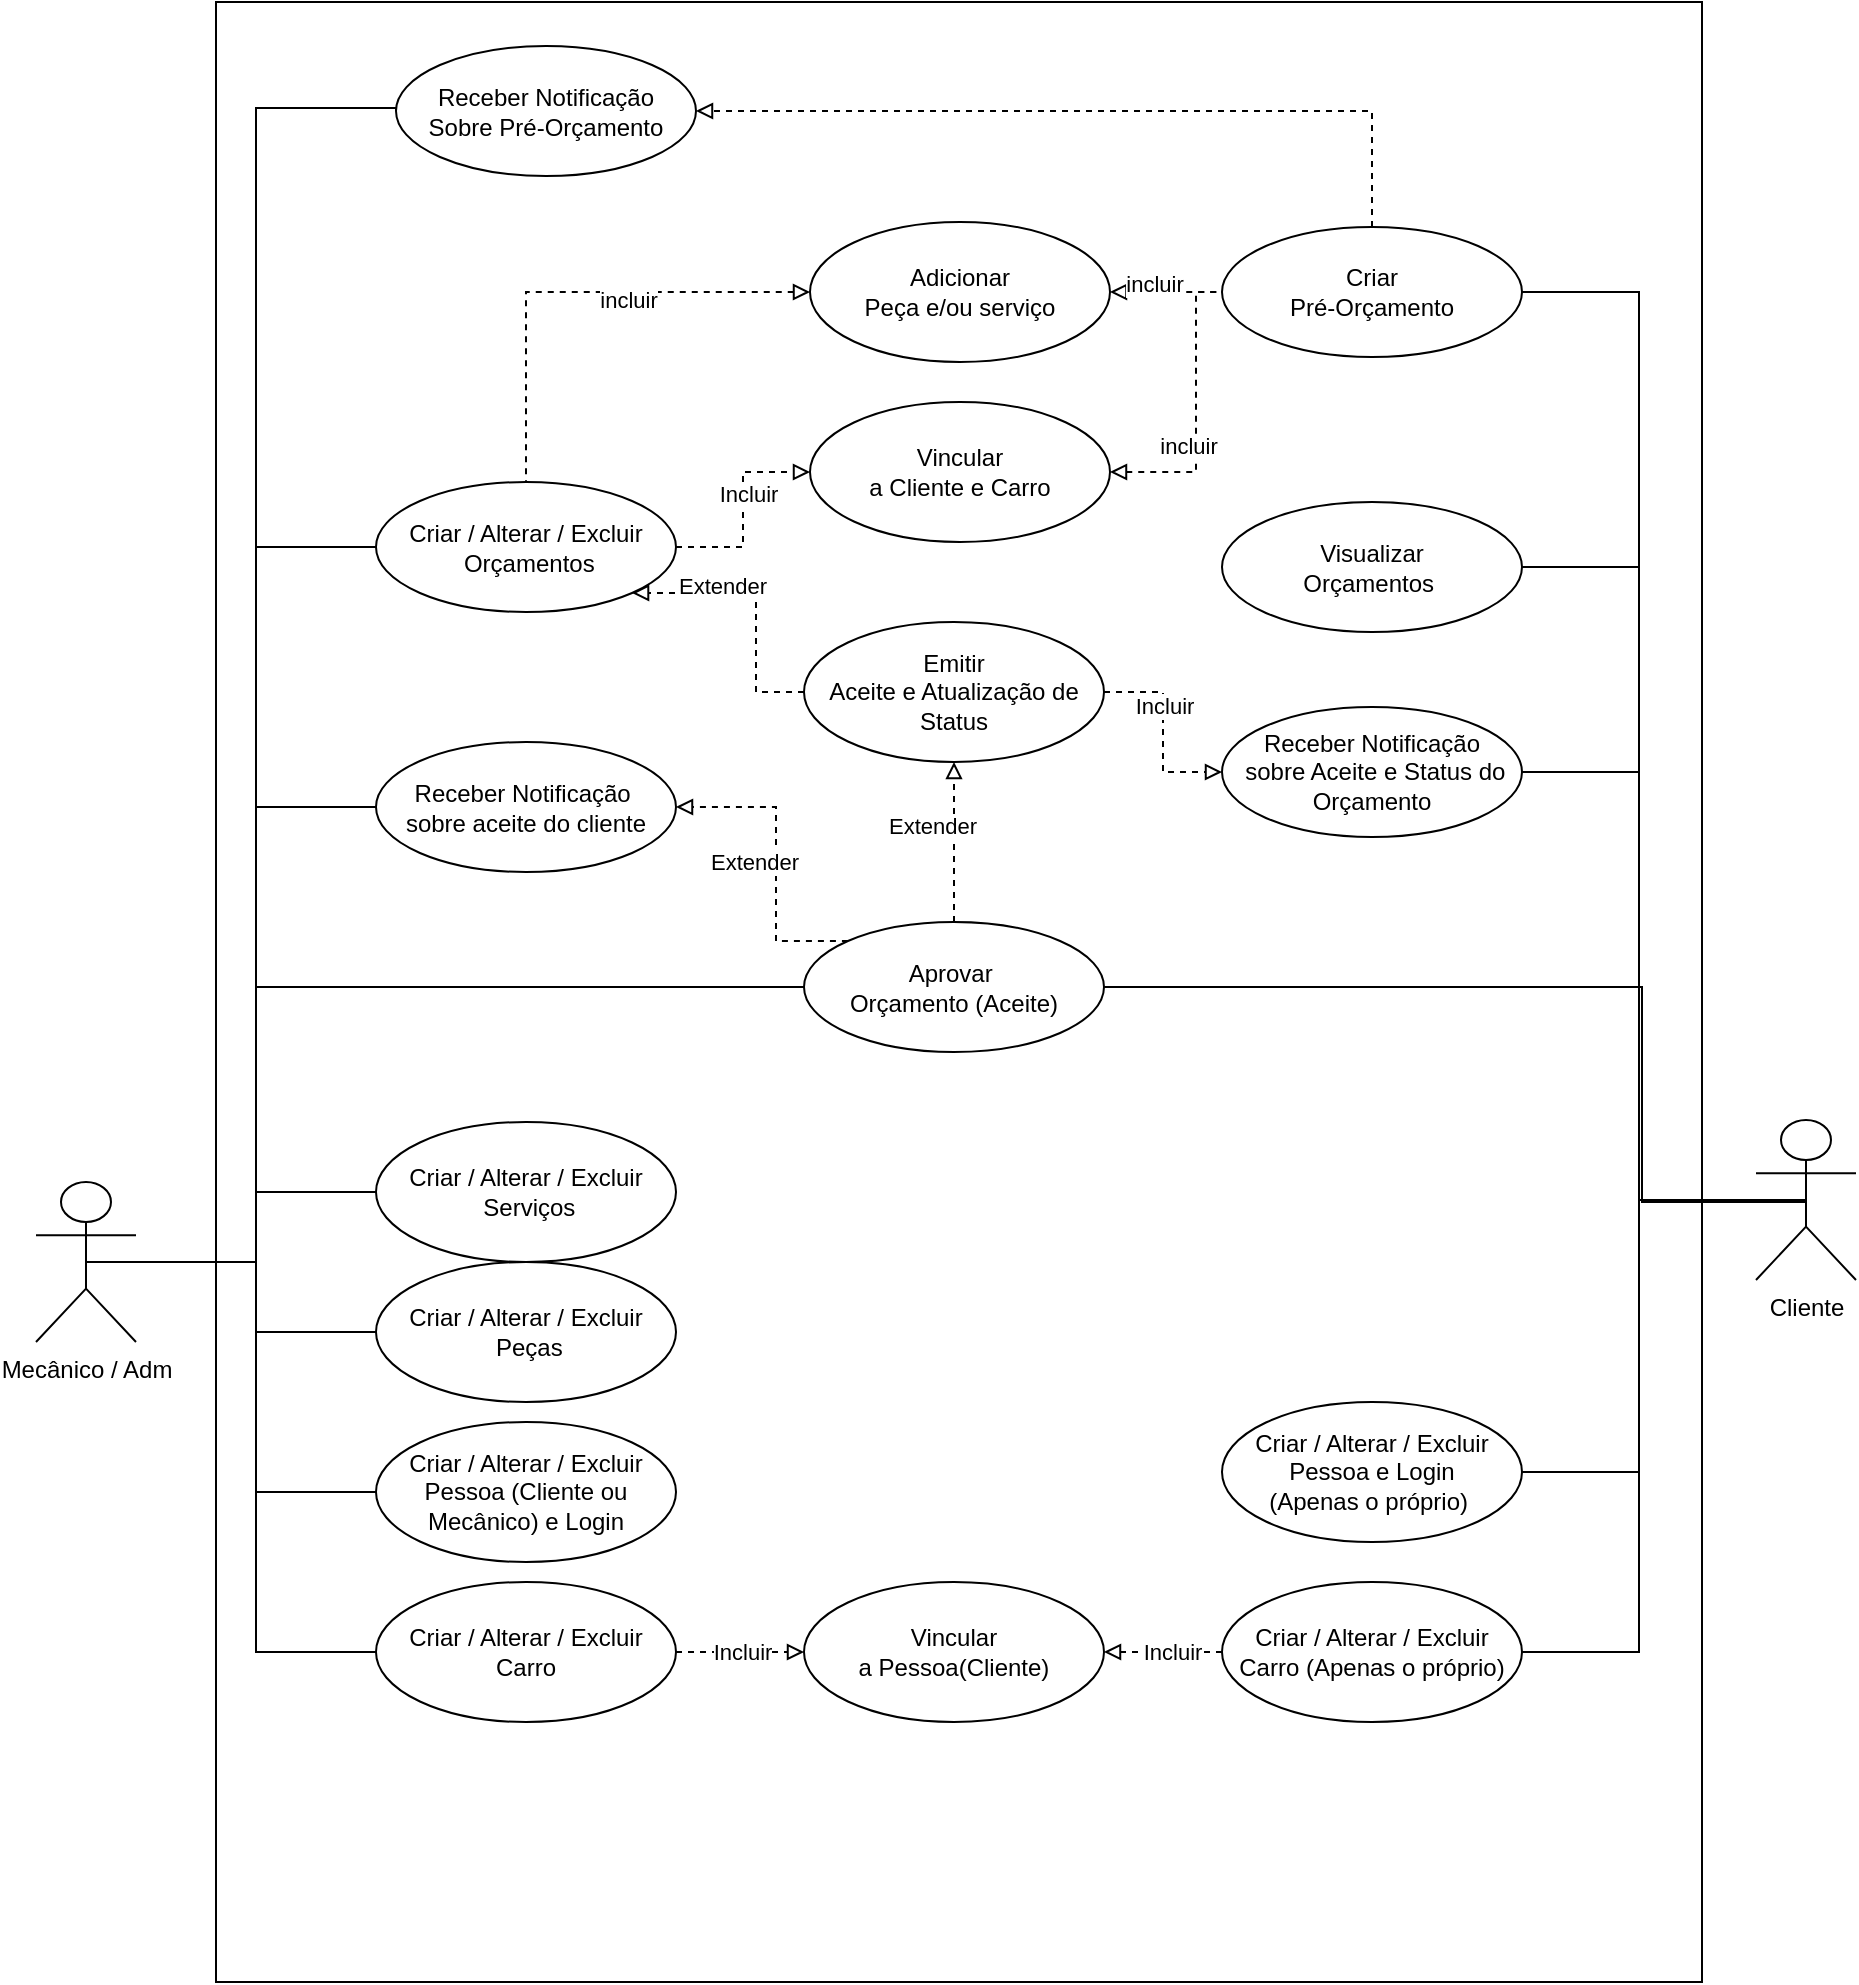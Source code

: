 <mxfile version="20.8.18" type="device"><diagram name="Página-1" id="3pniGXJHh8PbYdRq8wVC"><mxGraphModel dx="1581" dy="639" grid="1" gridSize="10" guides="1" tooltips="1" connect="1" arrows="1" fold="1" page="1" pageScale="1" pageWidth="827" pageHeight="1169" math="0" shadow="0"><root><mxCell id="0"/><mxCell id="1" parent="0"/><mxCell id="y42OrjSeI0-JP4HHdPTN-3" value="" style="rounded=0;whiteSpace=wrap;html=1;" vertex="1" parent="1"><mxGeometry x="130" y="530" width="743" height="990" as="geometry"/></mxCell><mxCell id="y42OrjSeI0-JP4HHdPTN-4" value="Criar / Alterar / Excluir&lt;br style=&quot;border-color: var(--border-color);&quot;&gt;&lt;span style=&quot;&quot;&gt;&amp;nbsp;Serviços&lt;/span&gt;" style="ellipse;whiteSpace=wrap;html=1;" vertex="1" parent="1"><mxGeometry x="210" y="1090" width="150" height="70" as="geometry"/></mxCell><mxCell id="y42OrjSeI0-JP4HHdPTN-8" style="edgeStyle=orthogonalEdgeStyle;rounded=0;orthogonalLoop=1;jettySize=auto;html=1;exitX=0.5;exitY=0.5;exitDx=0;exitDy=0;exitPerimeter=0;entryX=0;entryY=0.5;entryDx=0;entryDy=0;endArrow=none;endFill=0;" edge="1" parent="1" source="y42OrjSeI0-JP4HHdPTN-5" target="y42OrjSeI0-JP4HHdPTN-4"><mxGeometry relative="1" as="geometry"/></mxCell><mxCell id="y42OrjSeI0-JP4HHdPTN-17" style="edgeStyle=orthogonalEdgeStyle;shape=connector;rounded=0;orthogonalLoop=1;jettySize=auto;html=1;exitX=0.5;exitY=0.5;exitDx=0;exitDy=0;exitPerimeter=0;entryX=0;entryY=0.5;entryDx=0;entryDy=0;labelBackgroundColor=default;strokeColor=default;fontFamily=Helvetica;fontSize=11;fontColor=default;endArrow=none;endFill=0;" edge="1" parent="1" source="y42OrjSeI0-JP4HHdPTN-5" target="y42OrjSeI0-JP4HHdPTN-9"><mxGeometry relative="1" as="geometry"/></mxCell><mxCell id="y42OrjSeI0-JP4HHdPTN-18" style="edgeStyle=orthogonalEdgeStyle;shape=connector;rounded=0;orthogonalLoop=1;jettySize=auto;html=1;exitX=0.5;exitY=0.5;exitDx=0;exitDy=0;exitPerimeter=0;entryX=0;entryY=0.5;entryDx=0;entryDy=0;labelBackgroundColor=default;strokeColor=default;fontFamily=Helvetica;fontSize=11;fontColor=default;endArrow=none;endFill=0;" edge="1" parent="1" source="y42OrjSeI0-JP4HHdPTN-5" target="y42OrjSeI0-JP4HHdPTN-10"><mxGeometry relative="1" as="geometry"/></mxCell><mxCell id="y42OrjSeI0-JP4HHdPTN-20" style="edgeStyle=orthogonalEdgeStyle;shape=connector;rounded=0;orthogonalLoop=1;jettySize=auto;html=1;exitX=0.5;exitY=0.5;exitDx=0;exitDy=0;exitPerimeter=0;entryX=0;entryY=0.5;entryDx=0;entryDy=0;labelBackgroundColor=default;strokeColor=default;fontFamily=Helvetica;fontSize=11;fontColor=default;endArrow=none;endFill=0;" edge="1" parent="1" source="y42OrjSeI0-JP4HHdPTN-5" target="y42OrjSeI0-JP4HHdPTN-19"><mxGeometry relative="1" as="geometry"/></mxCell><mxCell id="y42OrjSeI0-JP4HHdPTN-29" style="edgeStyle=orthogonalEdgeStyle;shape=connector;rounded=0;orthogonalLoop=1;jettySize=auto;html=1;exitX=0.5;exitY=0.5;exitDx=0;exitDy=0;exitPerimeter=0;entryX=0;entryY=0.5;entryDx=0;entryDy=0;labelBackgroundColor=default;strokeColor=default;fontFamily=Helvetica;fontSize=11;fontColor=default;endArrow=none;endFill=0;" edge="1" parent="1" source="y42OrjSeI0-JP4HHdPTN-5" target="y42OrjSeI0-JP4HHdPTN-28"><mxGeometry relative="1" as="geometry"/></mxCell><mxCell id="y42OrjSeI0-JP4HHdPTN-46" style="edgeStyle=orthogonalEdgeStyle;shape=connector;rounded=0;orthogonalLoop=1;jettySize=auto;html=1;exitX=0.5;exitY=0.5;exitDx=0;exitDy=0;exitPerimeter=0;entryX=0;entryY=0.5;entryDx=0;entryDy=0;labelBackgroundColor=default;strokeColor=default;fontFamily=Helvetica;fontSize=11;fontColor=default;endArrow=none;endFill=0;" edge="1" parent="1" source="y42OrjSeI0-JP4HHdPTN-5" target="y42OrjSeI0-JP4HHdPTN-41"><mxGeometry relative="1" as="geometry"><Array as="points"><mxPoint x="150" y="1160"/><mxPoint x="150" y="1023"/></Array></mxGeometry></mxCell><mxCell id="y42OrjSeI0-JP4HHdPTN-70" style="edgeStyle=orthogonalEdgeStyle;shape=connector;rounded=0;orthogonalLoop=1;jettySize=auto;html=1;exitX=0.5;exitY=0.5;exitDx=0;exitDy=0;exitPerimeter=0;entryX=0;entryY=0.5;entryDx=0;entryDy=0;labelBackgroundColor=default;strokeColor=default;fontFamily=Helvetica;fontSize=11;fontColor=default;endArrow=none;endFill=0;" edge="1" parent="1" source="y42OrjSeI0-JP4HHdPTN-5" target="y42OrjSeI0-JP4HHdPTN-68"><mxGeometry relative="1" as="geometry"><Array as="points"><mxPoint x="150" y="1160"/><mxPoint x="150" y="583"/></Array></mxGeometry></mxCell><mxCell id="y42OrjSeI0-JP4HHdPTN-89" style="edgeStyle=orthogonalEdgeStyle;shape=connector;rounded=0;orthogonalLoop=1;jettySize=auto;html=1;exitX=0.5;exitY=0.5;exitDx=0;exitDy=0;exitPerimeter=0;entryX=0;entryY=0.5;entryDx=0;entryDy=0;labelBackgroundColor=default;strokeColor=default;fontFamily=Helvetica;fontSize=11;fontColor=default;endArrow=none;endFill=0;" edge="1" parent="1" source="y42OrjSeI0-JP4HHdPTN-5" target="y42OrjSeI0-JP4HHdPTN-88"><mxGeometry relative="1" as="geometry"><Array as="points"><mxPoint x="150" y="1160"/><mxPoint x="150" y="933"/></Array></mxGeometry></mxCell><mxCell id="y42OrjSeI0-JP4HHdPTN-5" value="Mecânico / Adm" style="shape=umlActor;verticalLabelPosition=bottom;verticalAlign=top;html=1;" vertex="1" parent="1"><mxGeometry x="40" y="1120" width="50" height="80" as="geometry"/></mxCell><mxCell id="y42OrjSeI0-JP4HHdPTN-25" style="edgeStyle=orthogonalEdgeStyle;shape=connector;rounded=0;orthogonalLoop=1;jettySize=auto;html=1;exitX=1;exitY=0.5;exitDx=0;exitDy=0;entryX=0;entryY=0.5;entryDx=0;entryDy=0;labelBackgroundColor=default;strokeColor=none;fontFamily=Helvetica;fontSize=11;fontColor=default;endArrow=classic;fillColor=none;gradientColor=none;" edge="1" parent="1" source="y42OrjSeI0-JP4HHdPTN-9" target="y42OrjSeI0-JP4HHdPTN-24"><mxGeometry relative="1" as="geometry"/></mxCell><mxCell id="y42OrjSeI0-JP4HHdPTN-26" style="edgeStyle=orthogonalEdgeStyle;shape=connector;rounded=0;orthogonalLoop=1;jettySize=auto;html=1;exitX=1;exitY=0.5;exitDx=0;exitDy=0;entryX=0;entryY=0.5;entryDx=0;entryDy=0;dashed=1;labelBackgroundColor=default;strokeColor=default;fontFamily=Helvetica;fontSize=11;fontColor=default;startArrow=none;startFill=0;endArrow=block;endFill=0;" edge="1" parent="1" source="y42OrjSeI0-JP4HHdPTN-9" target="y42OrjSeI0-JP4HHdPTN-24"><mxGeometry relative="1" as="geometry"/></mxCell><mxCell id="y42OrjSeI0-JP4HHdPTN-27" value="Incluir" style="edgeLabel;html=1;align=center;verticalAlign=middle;resizable=0;points=[];fontSize=11;fontFamily=Helvetica;fontColor=default;" vertex="1" connectable="0" parent="y42OrjSeI0-JP4HHdPTN-26"><mxGeometry x="0.155" y="-2" relative="1" as="geometry"><mxPoint as="offset"/></mxGeometry></mxCell><mxCell id="y42OrjSeI0-JP4HHdPTN-9" value="Criar / Alterar / Excluir&lt;br style=&quot;border-color: var(--border-color);&quot;&gt;&lt;span style=&quot;&quot;&gt;&amp;nbsp;Orçamentos&lt;/span&gt;" style="ellipse;whiteSpace=wrap;html=1;" vertex="1" parent="1"><mxGeometry x="210" y="770" width="150" height="65" as="geometry"/></mxCell><mxCell id="y42OrjSeI0-JP4HHdPTN-10" value="Criar / Alterar / Excluir&lt;br style=&quot;border-color: var(--border-color);&quot;&gt;&lt;span style=&quot;&quot;&gt;&amp;nbsp;Peças&lt;/span&gt;" style="ellipse;whiteSpace=wrap;html=1;" vertex="1" parent="1"><mxGeometry x="210" y="1160" width="150" height="70" as="geometry"/></mxCell><mxCell id="y42OrjSeI0-JP4HHdPTN-13" style="edgeStyle=orthogonalEdgeStyle;rounded=0;orthogonalLoop=1;jettySize=auto;html=1;exitX=0;exitY=0.5;exitDx=0;exitDy=0;dashed=1;endArrow=none;endFill=0;startArrow=block;startFill=0;" edge="1" parent="1" source="y42OrjSeI0-JP4HHdPTN-12" target="y42OrjSeI0-JP4HHdPTN-9"><mxGeometry relative="1" as="geometry"/></mxCell><mxCell id="y42OrjSeI0-JP4HHdPTN-14" value="incluir" style="edgeLabel;html=1;align=center;verticalAlign=middle;resizable=0;points=[];" vertex="1" connectable="0" parent="y42OrjSeI0-JP4HHdPTN-13"><mxGeometry x="-0.227" y="4" relative="1" as="geometry"><mxPoint as="offset"/></mxGeometry></mxCell><mxCell id="y42OrjSeI0-JP4HHdPTN-12" value="Adicionar&lt;br&gt;Peça e/ou serviço" style="ellipse;whiteSpace=wrap;html=1;" vertex="1" parent="1"><mxGeometry x="427" y="640" width="150" height="70" as="geometry"/></mxCell><mxCell id="y42OrjSeI0-JP4HHdPTN-19" value="Criar / Alterar / Excluir&lt;br style=&quot;border-color: var(--border-color);&quot;&gt;Pessoa (Cliente ou Mecânico) e Login" style="ellipse;whiteSpace=wrap;html=1;" vertex="1" parent="1"><mxGeometry x="210" y="1240" width="150" height="70" as="geometry"/></mxCell><mxCell id="y42OrjSeI0-JP4HHdPTN-24" value="Vincular&lt;br&gt;a Cliente e Carro" style="ellipse;whiteSpace=wrap;html=1;" vertex="1" parent="1"><mxGeometry x="427" y="730" width="150" height="70" as="geometry"/></mxCell><mxCell id="y42OrjSeI0-JP4HHdPTN-33" style="edgeStyle=orthogonalEdgeStyle;shape=connector;rounded=0;orthogonalLoop=1;jettySize=auto;html=1;exitX=1;exitY=0.5;exitDx=0;exitDy=0;entryX=0;entryY=0.5;entryDx=0;entryDy=0;dashed=1;labelBackgroundColor=default;strokeColor=default;fontFamily=Helvetica;fontSize=11;fontColor=default;startArrow=none;startFill=0;endArrow=block;endFill=0;" edge="1" parent="1" source="y42OrjSeI0-JP4HHdPTN-28" target="y42OrjSeI0-JP4HHdPTN-30"><mxGeometry relative="1" as="geometry"/></mxCell><mxCell id="y42OrjSeI0-JP4HHdPTN-34" value="Incluir" style="edgeLabel;html=1;align=center;verticalAlign=middle;resizable=0;points=[];fontSize=11;fontFamily=Helvetica;fontColor=default;" vertex="1" connectable="0" parent="y42OrjSeI0-JP4HHdPTN-33"><mxGeometry x="-0.394" y="1" relative="1" as="geometry"><mxPoint x="13" y="1" as="offset"/></mxGeometry></mxCell><mxCell id="y42OrjSeI0-JP4HHdPTN-28" value="Criar / Alterar / Excluir&lt;br style=&quot;border-color: var(--border-color);&quot;&gt;Carro" style="ellipse;whiteSpace=wrap;html=1;" vertex="1" parent="1"><mxGeometry x="210" y="1320" width="150" height="70" as="geometry"/></mxCell><mxCell id="y42OrjSeI0-JP4HHdPTN-30" value="Vincular&lt;br&gt;a Pessoa(Cliente)" style="ellipse;whiteSpace=wrap;html=1;" vertex="1" parent="1"><mxGeometry x="424" y="1320" width="150" height="70" as="geometry"/></mxCell><mxCell id="y42OrjSeI0-JP4HHdPTN-55" style="edgeStyle=orthogonalEdgeStyle;shape=connector;rounded=0;orthogonalLoop=1;jettySize=auto;html=1;exitX=1;exitY=0.5;exitDx=0;exitDy=0;entryX=0;entryY=0.5;entryDx=0;entryDy=0;dashed=1;labelBackgroundColor=default;strokeColor=default;fontFamily=Helvetica;fontSize=11;fontColor=default;startArrow=none;startFill=0;endArrow=block;endFill=0;" edge="1" parent="1" source="y42OrjSeI0-JP4HHdPTN-38" target="y42OrjSeI0-JP4HHdPTN-50"><mxGeometry relative="1" as="geometry"/></mxCell><mxCell id="y42OrjSeI0-JP4HHdPTN-56" value="Incluir" style="edgeLabel;html=1;align=center;verticalAlign=middle;resizable=0;points=[];fontSize=11;fontFamily=Helvetica;fontColor=default;" vertex="1" connectable="0" parent="y42OrjSeI0-JP4HHdPTN-55"><mxGeometry x="-0.264" relative="1" as="geometry"><mxPoint as="offset"/></mxGeometry></mxCell><mxCell id="y42OrjSeI0-JP4HHdPTN-38" value="Emitir&lt;br&gt;Aceite e Atualização de Status" style="ellipse;whiteSpace=wrap;html=1;" vertex="1" parent="1"><mxGeometry x="424" y="840" width="150" height="70" as="geometry"/></mxCell><mxCell id="y42OrjSeI0-JP4HHdPTN-41" value="Aprovar&amp;nbsp;&lt;br&gt;Orçamento (Aceite)" style="ellipse;whiteSpace=wrap;html=1;" vertex="1" parent="1"><mxGeometry x="424" y="990" width="150" height="65" as="geometry"/></mxCell><mxCell id="y42OrjSeI0-JP4HHdPTN-44" style="edgeStyle=orthogonalEdgeStyle;shape=connector;rounded=0;orthogonalLoop=1;jettySize=auto;html=1;exitX=0.5;exitY=0;exitDx=0;exitDy=0;entryX=0.5;entryY=1;entryDx=0;entryDy=0;dashed=1;labelBackgroundColor=default;strokeColor=default;fontFamily=Helvetica;fontSize=11;fontColor=default;startArrow=none;startFill=0;endArrow=block;endFill=0;" edge="1" parent="1" source="y42OrjSeI0-JP4HHdPTN-41" target="y42OrjSeI0-JP4HHdPTN-38"><mxGeometry relative="1" as="geometry"><mxPoint x="434" y="925" as="sourcePoint"/><mxPoint x="348" y="835" as="targetPoint"/><Array as="points"><mxPoint x="499" y="970"/><mxPoint x="499" y="970"/></Array></mxGeometry></mxCell><mxCell id="y42OrjSeI0-JP4HHdPTN-45" value="Extender" style="edgeLabel;html=1;align=center;verticalAlign=middle;resizable=0;points=[];fontSize=11;fontFamily=Helvetica;fontColor=default;" vertex="1" connectable="0" parent="y42OrjSeI0-JP4HHdPTN-44"><mxGeometry x="0.155" y="-2" relative="1" as="geometry"><mxPoint x="-13" y="-2" as="offset"/></mxGeometry></mxCell><mxCell id="y42OrjSeI0-JP4HHdPTN-49" style="edgeStyle=orthogonalEdgeStyle;shape=connector;rounded=0;orthogonalLoop=1;jettySize=auto;html=1;exitX=0.5;exitY=0.5;exitDx=0;exitDy=0;exitPerimeter=0;entryX=1;entryY=0.5;entryDx=0;entryDy=0;labelBackgroundColor=default;strokeColor=default;fontFamily=Helvetica;fontSize=11;fontColor=default;endArrow=none;endFill=0;" edge="1" parent="1" source="y42OrjSeI0-JP4HHdPTN-47" target="y42OrjSeI0-JP4HHdPTN-48"><mxGeometry relative="1" as="geometry"/></mxCell><mxCell id="y42OrjSeI0-JP4HHdPTN-51" style="edgeStyle=orthogonalEdgeStyle;shape=connector;rounded=0;orthogonalLoop=1;jettySize=auto;html=1;exitX=0.5;exitY=0.5;exitDx=0;exitDy=0;exitPerimeter=0;entryX=1;entryY=0.5;entryDx=0;entryDy=0;labelBackgroundColor=default;strokeColor=default;fontFamily=Helvetica;fontSize=11;fontColor=default;endArrow=none;endFill=0;" edge="1" parent="1" source="y42OrjSeI0-JP4HHdPTN-47" target="y42OrjSeI0-JP4HHdPTN-50"><mxGeometry relative="1" as="geometry"/></mxCell><mxCell id="y42OrjSeI0-JP4HHdPTN-59" style="edgeStyle=orthogonalEdgeStyle;shape=connector;rounded=0;orthogonalLoop=1;jettySize=auto;html=1;exitX=0.5;exitY=0.5;exitDx=0;exitDy=0;exitPerimeter=0;entryX=1;entryY=0.5;entryDx=0;entryDy=0;labelBackgroundColor=default;strokeColor=default;fontFamily=Helvetica;fontSize=11;fontColor=default;endArrow=none;endFill=0;" edge="1" parent="1" source="y42OrjSeI0-JP4HHdPTN-47" target="y42OrjSeI0-JP4HHdPTN-57"><mxGeometry relative="1" as="geometry"/></mxCell><mxCell id="y42OrjSeI0-JP4HHdPTN-67" style="edgeStyle=orthogonalEdgeStyle;shape=connector;rounded=0;orthogonalLoop=1;jettySize=auto;html=1;exitX=0.5;exitY=0.5;exitDx=0;exitDy=0;exitPerimeter=0;entryX=1;entryY=0.5;entryDx=0;entryDy=0;labelBackgroundColor=default;strokeColor=default;fontFamily=Helvetica;fontSize=11;fontColor=default;endArrow=none;endFill=0;" edge="1" parent="1" source="y42OrjSeI0-JP4HHdPTN-47" target="y42OrjSeI0-JP4HHdPTN-41"><mxGeometry relative="1" as="geometry"><Array as="points"><mxPoint x="843" y="1130"/><mxPoint x="843" y="1023"/></Array></mxGeometry></mxCell><mxCell id="y42OrjSeI0-JP4HHdPTN-86" style="edgeStyle=orthogonalEdgeStyle;shape=connector;rounded=0;orthogonalLoop=1;jettySize=auto;html=1;exitX=0.5;exitY=0.5;exitDx=0;exitDy=0;exitPerimeter=0;entryX=1;entryY=0.5;entryDx=0;entryDy=0;labelBackgroundColor=default;strokeColor=default;fontFamily=Helvetica;fontSize=11;fontColor=default;endArrow=none;endFill=0;" edge="1" parent="1" source="y42OrjSeI0-JP4HHdPTN-47" target="y42OrjSeI0-JP4HHdPTN-79"><mxGeometry relative="1" as="geometry"/></mxCell><mxCell id="y42OrjSeI0-JP4HHdPTN-87" style="edgeStyle=orthogonalEdgeStyle;shape=connector;rounded=0;orthogonalLoop=1;jettySize=auto;html=1;exitX=0.5;exitY=0.5;exitDx=0;exitDy=0;exitPerimeter=0;entryX=1;entryY=0.5;entryDx=0;entryDy=0;labelBackgroundColor=default;strokeColor=default;fontFamily=Helvetica;fontSize=11;fontColor=default;endArrow=none;endFill=0;" edge="1" parent="1" source="y42OrjSeI0-JP4HHdPTN-47" target="y42OrjSeI0-JP4HHdPTN-78"><mxGeometry relative="1" as="geometry"/></mxCell><mxCell id="y42OrjSeI0-JP4HHdPTN-47" value="Cliente" style="shape=umlActor;verticalLabelPosition=bottom;verticalAlign=top;html=1;" vertex="1" parent="1"><mxGeometry x="900" y="1089" width="50" height="80" as="geometry"/></mxCell><mxCell id="y42OrjSeI0-JP4HHdPTN-48" value="Visualizar&lt;br&gt;Orçamentos&amp;nbsp;" style="ellipse;whiteSpace=wrap;html=1;" vertex="1" parent="1"><mxGeometry x="633" y="780" width="150" height="65" as="geometry"/></mxCell><mxCell id="y42OrjSeI0-JP4HHdPTN-50" value="Receber Notificação&lt;br&gt;&amp;nbsp;sobre Aceite e Status do Orçamento" style="ellipse;whiteSpace=wrap;html=1;" vertex="1" parent="1"><mxGeometry x="633" y="882.5" width="150" height="65" as="geometry"/></mxCell><mxCell id="y42OrjSeI0-JP4HHdPTN-72" style="edgeStyle=orthogonalEdgeStyle;shape=connector;rounded=0;orthogonalLoop=1;jettySize=auto;html=1;exitX=0.5;exitY=0;exitDx=0;exitDy=0;entryX=1;entryY=0.5;entryDx=0;entryDy=0;dashed=1;labelBackgroundColor=default;strokeColor=default;fontFamily=Helvetica;fontSize=11;fontColor=default;startArrow=none;startFill=0;endArrow=block;endFill=0;" edge="1" parent="1" source="y42OrjSeI0-JP4HHdPTN-57" target="y42OrjSeI0-JP4HHdPTN-68"><mxGeometry relative="1" as="geometry"/></mxCell><mxCell id="y42OrjSeI0-JP4HHdPTN-57" value="Criar&lt;br&gt;Pré-Orçamento" style="ellipse;whiteSpace=wrap;html=1;" vertex="1" parent="1"><mxGeometry x="633" y="642.5" width="150" height="65" as="geometry"/></mxCell><mxCell id="y42OrjSeI0-JP4HHdPTN-61" style="edgeStyle=orthogonalEdgeStyle;rounded=0;orthogonalLoop=1;jettySize=auto;html=1;exitX=1;exitY=0.5;exitDx=0;exitDy=0;dashed=1;endArrow=none;endFill=0;startArrow=block;startFill=0;entryX=0;entryY=0.5;entryDx=0;entryDy=0;" edge="1" parent="1" source="y42OrjSeI0-JP4HHdPTN-12" target="y42OrjSeI0-JP4HHdPTN-57"><mxGeometry relative="1" as="geometry"><mxPoint x="437" y="685" as="sourcePoint"/><mxPoint x="295" y="780" as="targetPoint"/></mxGeometry></mxCell><mxCell id="y42OrjSeI0-JP4HHdPTN-62" value="incluir" style="edgeLabel;html=1;align=center;verticalAlign=middle;resizable=0;points=[];" vertex="1" connectable="0" parent="y42OrjSeI0-JP4HHdPTN-61"><mxGeometry x="-0.227" y="4" relative="1" as="geometry"><mxPoint as="offset"/></mxGeometry></mxCell><mxCell id="y42OrjSeI0-JP4HHdPTN-68" value="Receber Notificação&lt;br&gt;Sobre Pré-Orçamento" style="ellipse;whiteSpace=wrap;html=1;" vertex="1" parent="1"><mxGeometry x="220" y="552" width="150" height="65" as="geometry"/></mxCell><mxCell id="y42OrjSeI0-JP4HHdPTN-74" style="edgeStyle=orthogonalEdgeStyle;rounded=0;orthogonalLoop=1;jettySize=auto;html=1;exitX=1;exitY=0.5;exitDx=0;exitDy=0;dashed=1;endArrow=none;endFill=0;startArrow=block;startFill=0;entryX=0;entryY=0.5;entryDx=0;entryDy=0;" edge="1" parent="1" source="y42OrjSeI0-JP4HHdPTN-24" target="y42OrjSeI0-JP4HHdPTN-57"><mxGeometry relative="1" as="geometry"><mxPoint x="587" y="685" as="sourcePoint"/><mxPoint x="643" y="685" as="targetPoint"/><Array as="points"><mxPoint x="620" y="765"/><mxPoint x="620" y="675"/></Array></mxGeometry></mxCell><mxCell id="y42OrjSeI0-JP4HHdPTN-75" value="incluir" style="edgeLabel;html=1;align=center;verticalAlign=middle;resizable=0;points=[];" vertex="1" connectable="0" parent="y42OrjSeI0-JP4HHdPTN-74"><mxGeometry x="-0.227" y="4" relative="1" as="geometry"><mxPoint as="offset"/></mxGeometry></mxCell><mxCell id="y42OrjSeI0-JP4HHdPTN-78" value="Criar / Alterar / Excluir&lt;br style=&quot;border-color: var(--border-color);&quot;&gt;Pessoa e Login &lt;br&gt;(Apenas o próprio)&amp;nbsp;" style="ellipse;whiteSpace=wrap;html=1;" vertex="1" parent="1"><mxGeometry x="633" y="1230" width="150" height="70" as="geometry"/></mxCell><mxCell id="y42OrjSeI0-JP4HHdPTN-79" value="Criar / Alterar / Excluir&lt;br style=&quot;border-color: var(--border-color);&quot;&gt;Carro (Apenas o próprio)" style="ellipse;whiteSpace=wrap;html=1;" vertex="1" parent="1"><mxGeometry x="633" y="1320" width="150" height="70" as="geometry"/></mxCell><mxCell id="y42OrjSeI0-JP4HHdPTN-80" style="edgeStyle=orthogonalEdgeStyle;shape=connector;rounded=0;orthogonalLoop=1;jettySize=auto;html=1;exitX=0;exitY=0.5;exitDx=0;exitDy=0;entryX=1;entryY=0.5;entryDx=0;entryDy=0;dashed=1;labelBackgroundColor=default;strokeColor=default;fontFamily=Helvetica;fontSize=11;fontColor=default;startArrow=none;startFill=0;endArrow=block;endFill=0;" edge="1" parent="1" source="y42OrjSeI0-JP4HHdPTN-79" target="y42OrjSeI0-JP4HHdPTN-30"><mxGeometry relative="1" as="geometry"><mxPoint x="370" y="1365" as="sourcePoint"/><mxPoint x="434" y="1365" as="targetPoint"/></mxGeometry></mxCell><mxCell id="y42OrjSeI0-JP4HHdPTN-81" value="Incluir" style="edgeLabel;html=1;align=center;verticalAlign=middle;resizable=0;points=[];fontSize=11;fontFamily=Helvetica;fontColor=default;" vertex="1" connectable="0" parent="y42OrjSeI0-JP4HHdPTN-80"><mxGeometry x="-0.394" y="1" relative="1" as="geometry"><mxPoint x="-7" y="-1" as="offset"/></mxGeometry></mxCell><mxCell id="y42OrjSeI0-JP4HHdPTN-88" value="Receber Notificação&amp;nbsp;&lt;br&gt;sobre aceite do cliente" style="ellipse;whiteSpace=wrap;html=1;" vertex="1" parent="1"><mxGeometry x="210" y="900" width="150" height="65" as="geometry"/></mxCell><mxCell id="y42OrjSeI0-JP4HHdPTN-91" style="edgeStyle=orthogonalEdgeStyle;shape=connector;rounded=0;orthogonalLoop=1;jettySize=auto;html=1;exitX=0;exitY=0;exitDx=0;exitDy=0;entryX=1;entryY=0.5;entryDx=0;entryDy=0;dashed=1;labelBackgroundColor=default;strokeColor=default;fontFamily=Helvetica;fontSize=11;fontColor=default;startArrow=none;startFill=0;endArrow=block;endFill=0;" edge="1" parent="1" source="y42OrjSeI0-JP4HHdPTN-41" target="y42OrjSeI0-JP4HHdPTN-88"><mxGeometry relative="1" as="geometry"><mxPoint x="509" y="1000" as="sourcePoint"/><mxPoint x="509" y="920" as="targetPoint"/><Array as="points"><mxPoint x="410" y="1000"/><mxPoint x="410" y="933"/></Array></mxGeometry></mxCell><mxCell id="y42OrjSeI0-JP4HHdPTN-92" value="Extender" style="edgeLabel;html=1;align=center;verticalAlign=middle;resizable=0;points=[];fontSize=11;fontFamily=Helvetica;fontColor=default;" vertex="1" connectable="0" parent="y42OrjSeI0-JP4HHdPTN-91"><mxGeometry x="0.155" y="-2" relative="1" as="geometry"><mxPoint x="-13" y="13" as="offset"/></mxGeometry></mxCell><mxCell id="y42OrjSeI0-JP4HHdPTN-94" style="edgeStyle=orthogonalEdgeStyle;shape=connector;rounded=0;orthogonalLoop=1;jettySize=auto;html=1;exitX=0.5;exitY=1;exitDx=0;exitDy=0;dashed=1;labelBackgroundColor=default;strokeColor=default;fontFamily=Helvetica;fontSize=11;fontColor=default;startArrow=none;startFill=0;endArrow=block;endFill=0;" edge="1" parent="1" source="y42OrjSeI0-JP4HHdPTN-88" target="y42OrjSeI0-JP4HHdPTN-88"><mxGeometry relative="1" as="geometry"/></mxCell><mxCell id="y42OrjSeI0-JP4HHdPTN-95" style="edgeStyle=orthogonalEdgeStyle;shape=connector;rounded=0;orthogonalLoop=1;jettySize=auto;html=1;exitX=0;exitY=0.5;exitDx=0;exitDy=0;entryX=1;entryY=1;entryDx=0;entryDy=0;dashed=1;labelBackgroundColor=default;strokeColor=default;fontFamily=Helvetica;fontSize=11;fontColor=default;startArrow=none;startFill=0;endArrow=block;endFill=0;" edge="1" parent="1" source="y42OrjSeI0-JP4HHdPTN-38" target="y42OrjSeI0-JP4HHdPTN-9"><mxGeometry relative="1" as="geometry"><mxPoint x="509" y="1000" as="sourcePoint"/><mxPoint x="509" y="920" as="targetPoint"/><Array as="points"><mxPoint x="400" y="875"/><mxPoint x="400" y="825"/></Array></mxGeometry></mxCell><mxCell id="y42OrjSeI0-JP4HHdPTN-96" value="Extender" style="edgeLabel;html=1;align=center;verticalAlign=middle;resizable=0;points=[];fontSize=11;fontFamily=Helvetica;fontColor=default;" vertex="1" connectable="0" parent="y42OrjSeI0-JP4HHdPTN-95"><mxGeometry x="0.155" y="-2" relative="1" as="geometry"><mxPoint x="-13" y="-2" as="offset"/></mxGeometry></mxCell></root></mxGraphModel></diagram></mxfile>
